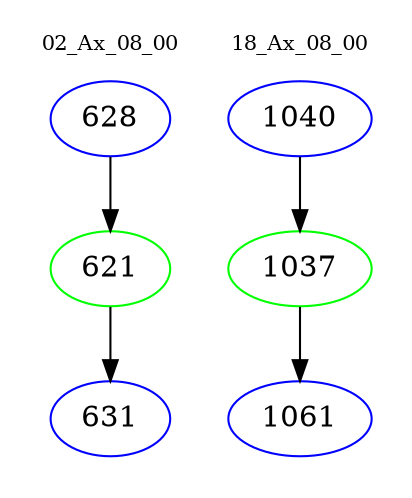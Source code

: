 digraph{
subgraph cluster_0 {
color = white
label = "02_Ax_08_00";
fontsize=10;
T0_628 [label="628", color="blue"]
T0_628 -> T0_621 [color="black"]
T0_621 [label="621", color="green"]
T0_621 -> T0_631 [color="black"]
T0_631 [label="631", color="blue"]
}
subgraph cluster_1 {
color = white
label = "18_Ax_08_00";
fontsize=10;
T1_1040 [label="1040", color="blue"]
T1_1040 -> T1_1037 [color="black"]
T1_1037 [label="1037", color="green"]
T1_1037 -> T1_1061 [color="black"]
T1_1061 [label="1061", color="blue"]
}
}
